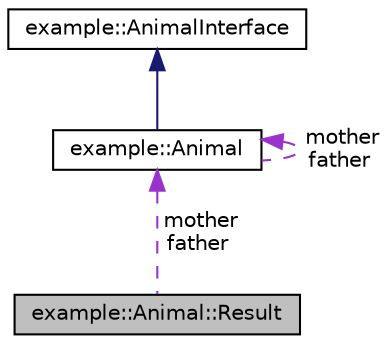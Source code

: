 digraph "example::Animal::Result"
{
  edge [fontname="Helvetica",fontsize="10",labelfontname="Helvetica",labelfontsize="10"];
  node [fontname="Helvetica",fontsize="10",shape=record];
  Node1 [label="example::Animal::Result",height=0.2,width=0.4,color="black", fillcolor="grey75", style="filled", fontcolor="black"];
  Node2 -> Node1 [dir="back",color="darkorchid3",fontsize="10",style="dashed",label=" mother\nfather" ,fontname="Helvetica"];
  Node2 [label="example::Animal",height=0.2,width=0.4,color="black", fillcolor="white", style="filled",URL="$classexample_1_1Animal.html",tooltip="Base class for all animals from which Bird derives. "];
  Node3 -> Node2 [dir="back",color="midnightblue",fontsize="10",style="solid",fontname="Helvetica"];
  Node3 [label="example::AnimalInterface",height=0.2,width=0.4,color="black", fillcolor="white", style="filled",URL="$classexample_1_1AnimalInterface.html"];
  Node2 -> Node2 [dir="back",color="darkorchid3",fontsize="10",style="dashed",label=" mother\nfather" ,fontname="Helvetica"];
}

